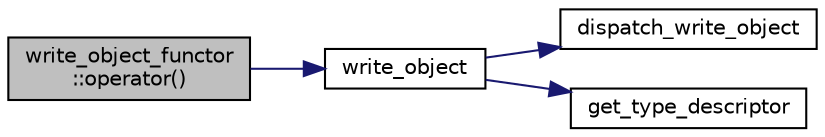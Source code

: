 digraph "write_object_functor::operator()"
{
  edge [fontname="Helvetica",fontsize="10",labelfontname="Helvetica",labelfontsize="10"];
  node [fontname="Helvetica",fontsize="10",shape=record];
  rankdir="LR";
  Node2 [label="write_object_functor\l::operator()",height=0.2,width=0.4,color="black", fillcolor="grey75", style="filled", fontcolor="black"];
  Node2 -> Node3 [color="midnightblue",fontsize="10",style="solid",fontname="Helvetica"];
  Node3 [label="write_object",height=0.2,width=0.4,color="black", fillcolor="white", style="filled",URL="$class__descriptor_8h.html#add1608bff3bc50f6f498f20fcef44be1"];
  Node3 -> Node4 [color="midnightblue",fontsize="10",style="solid",fontname="Helvetica"];
  Node4 [label="dispatch_write_object",height=0.2,width=0.4,color="black", fillcolor="white", style="filled",URL="$class__descriptor_8h.html#a649c17a92bc90b6dfb20d558796c848a"];
  Node3 -> Node5 [color="midnightblue",fontsize="10",style="solid",fontname="Helvetica"];
  Node5 [label="get_type_descriptor",height=0.2,width=0.4,color="black", fillcolor="white", style="filled",URL="$class__descriptor_8h.html#a94023ec1f1e10ea3ca358f63ada6ad12"];
}
